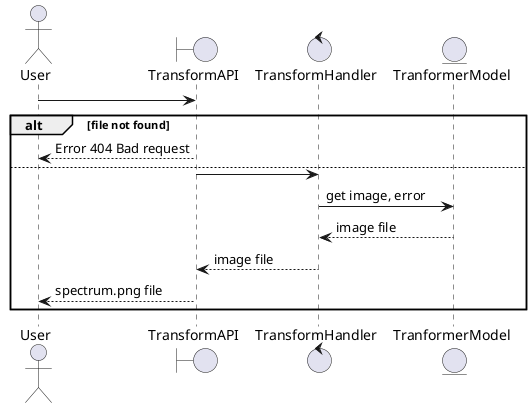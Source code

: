 @startuml TransformGetImage
' Endpoint: /image [POST]

actor       User
boundary    TransformAPI
control     TransformHandler
entity      TranformerModel

User -> TransformAPI
alt file not found
    TransformAPI --> User: Error 404 Bad request
else
    TransformAPI -> TransformHandler
    TransformHandler -> TranformerModel: get image, error
    TranformerModel --> TransformHandler: image file
    TransformHandler --> TransformAPI: image file
    TransformAPI --> User: spectrum.png file
end
    

@enduml
